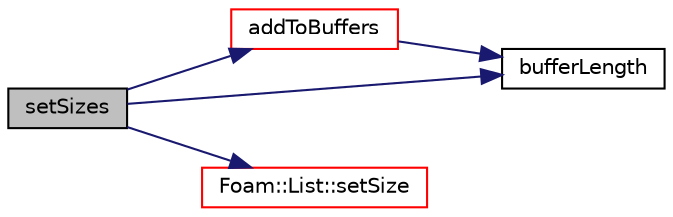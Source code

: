 digraph "setSizes"
{
  bgcolor="transparent";
  edge [fontname="Helvetica",fontsize="10",labelfontname="Helvetica",labelfontsize="10"];
  node [fontname="Helvetica",fontsize="10",shape=record];
  rankdir="LR";
  Node1 [label="setSizes",height=0.2,width=0.4,color="black", fillcolor="grey75", style="filled", fontcolor="black"];
  Node1 -> Node2 [color="midnightblue",fontsize="10",style="solid",fontname="Helvetica"];
  Node2 [label="addToBuffers",height=0.2,width=0.4,color="red",URL="$a00163.html#a65f9e93829a570cf0e4bc33f55c49f99"];
  Node2 -> Node3 [color="midnightblue",fontsize="10",style="solid",fontname="Helvetica"];
  Node3 [label="bufferLength",height=0.2,width=0.4,color="black",URL="$a00163.html#afb840aeadbaeb41ccef2b55365251649"];
  Node1 -> Node3 [color="midnightblue",fontsize="10",style="solid",fontname="Helvetica"];
  Node1 -> Node4 [color="midnightblue",fontsize="10",style="solid",fontname="Helvetica"];
  Node4 [label="Foam::List::setSize",height=0.2,width=0.4,color="red",URL="$a01395.html#aedb985ffeaf1bdbfeccc2a8730405703",tooltip="Reset size of List. "];
}
